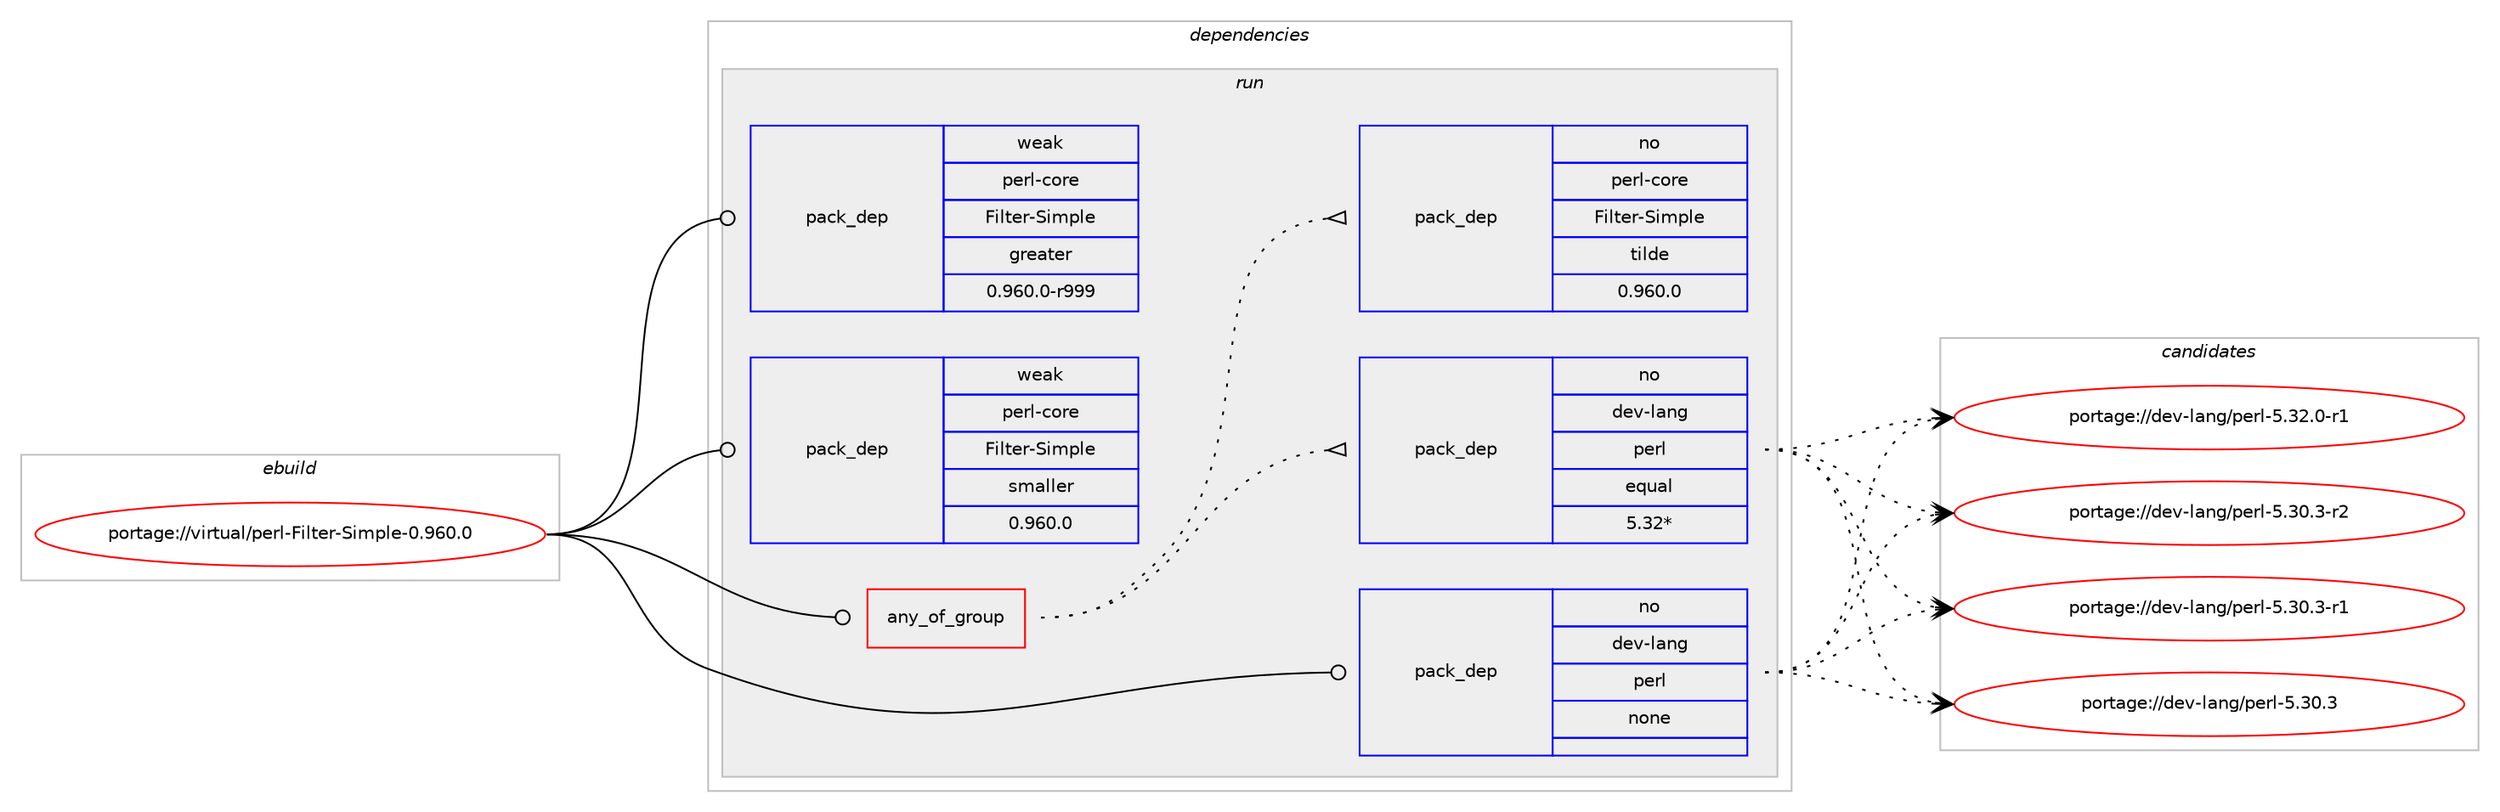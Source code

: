 digraph prolog {

# *************
# Graph options
# *************

newrank=true;
concentrate=true;
compound=true;
graph [rankdir=LR,fontname=Helvetica,fontsize=10,ranksep=1.5];#, ranksep=2.5, nodesep=0.2];
edge  [arrowhead=vee];
node  [fontname=Helvetica,fontsize=10];

# **********
# The ebuild
# **********

subgraph cluster_leftcol {
color=gray;
rank=same;
label=<<i>ebuild</i>>;
id [label="portage://virtual/perl-Filter-Simple-0.960.0", color=red, width=4, href="../virtual/perl-Filter-Simple-0.960.0.svg"];
}

# ****************
# The dependencies
# ****************

subgraph cluster_midcol {
color=gray;
label=<<i>dependencies</i>>;
subgraph cluster_compile {
fillcolor="#eeeeee";
style=filled;
label=<<i>compile</i>>;
}
subgraph cluster_compileandrun {
fillcolor="#eeeeee";
style=filled;
label=<<i>compile and run</i>>;
}
subgraph cluster_run {
fillcolor="#eeeeee";
style=filled;
label=<<i>run</i>>;
subgraph any79 {
dependency2091 [label=<<TABLE BORDER="0" CELLBORDER="1" CELLSPACING="0" CELLPADDING="4"><TR><TD CELLPADDING="10">any_of_group</TD></TR></TABLE>>, shape=none, color=red];subgraph pack1712 {
dependency2092 [label=<<TABLE BORDER="0" CELLBORDER="1" CELLSPACING="0" CELLPADDING="4" WIDTH="220"><TR><TD ROWSPAN="6" CELLPADDING="30">pack_dep</TD></TR><TR><TD WIDTH="110">no</TD></TR><TR><TD>dev-lang</TD></TR><TR><TD>perl</TD></TR><TR><TD>equal</TD></TR><TR><TD>5.32*</TD></TR></TABLE>>, shape=none, color=blue];
}
dependency2091:e -> dependency2092:w [weight=20,style="dotted",arrowhead="oinv"];
subgraph pack1713 {
dependency2093 [label=<<TABLE BORDER="0" CELLBORDER="1" CELLSPACING="0" CELLPADDING="4" WIDTH="220"><TR><TD ROWSPAN="6" CELLPADDING="30">pack_dep</TD></TR><TR><TD WIDTH="110">no</TD></TR><TR><TD>perl-core</TD></TR><TR><TD>Filter-Simple</TD></TR><TR><TD>tilde</TD></TR><TR><TD>0.960.0</TD></TR></TABLE>>, shape=none, color=blue];
}
dependency2091:e -> dependency2093:w [weight=20,style="dotted",arrowhead="oinv"];
}
id:e -> dependency2091:w [weight=20,style="solid",arrowhead="odot"];
subgraph pack1714 {
dependency2094 [label=<<TABLE BORDER="0" CELLBORDER="1" CELLSPACING="0" CELLPADDING="4" WIDTH="220"><TR><TD ROWSPAN="6" CELLPADDING="30">pack_dep</TD></TR><TR><TD WIDTH="110">no</TD></TR><TR><TD>dev-lang</TD></TR><TR><TD>perl</TD></TR><TR><TD>none</TD></TR><TR><TD></TD></TR></TABLE>>, shape=none, color=blue];
}
id:e -> dependency2094:w [weight=20,style="solid",arrowhead="odot"];
subgraph pack1715 {
dependency2095 [label=<<TABLE BORDER="0" CELLBORDER="1" CELLSPACING="0" CELLPADDING="4" WIDTH="220"><TR><TD ROWSPAN="6" CELLPADDING="30">pack_dep</TD></TR><TR><TD WIDTH="110">weak</TD></TR><TR><TD>perl-core</TD></TR><TR><TD>Filter-Simple</TD></TR><TR><TD>greater</TD></TR><TR><TD>0.960.0-r999</TD></TR></TABLE>>, shape=none, color=blue];
}
id:e -> dependency2095:w [weight=20,style="solid",arrowhead="odot"];
subgraph pack1716 {
dependency2096 [label=<<TABLE BORDER="0" CELLBORDER="1" CELLSPACING="0" CELLPADDING="4" WIDTH="220"><TR><TD ROWSPAN="6" CELLPADDING="30">pack_dep</TD></TR><TR><TD WIDTH="110">weak</TD></TR><TR><TD>perl-core</TD></TR><TR><TD>Filter-Simple</TD></TR><TR><TD>smaller</TD></TR><TR><TD>0.960.0</TD></TR></TABLE>>, shape=none, color=blue];
}
id:e -> dependency2096:w [weight=20,style="solid",arrowhead="odot"];
}
}

# **************
# The candidates
# **************

subgraph cluster_choices {
rank=same;
color=gray;
label=<<i>candidates</i>>;

subgraph choice1712 {
color=black;
nodesep=1;
choice100101118451089711010347112101114108455346515046484511449 [label="portage://dev-lang/perl-5.32.0-r1", color=red, width=4,href="../dev-lang/perl-5.32.0-r1.svg"];
choice100101118451089711010347112101114108455346514846514511450 [label="portage://dev-lang/perl-5.30.3-r2", color=red, width=4,href="../dev-lang/perl-5.30.3-r2.svg"];
choice100101118451089711010347112101114108455346514846514511449 [label="portage://dev-lang/perl-5.30.3-r1", color=red, width=4,href="../dev-lang/perl-5.30.3-r1.svg"];
choice10010111845108971101034711210111410845534651484651 [label="portage://dev-lang/perl-5.30.3", color=red, width=4,href="../dev-lang/perl-5.30.3.svg"];
dependency2092:e -> choice100101118451089711010347112101114108455346515046484511449:w [style=dotted,weight="100"];
dependency2092:e -> choice100101118451089711010347112101114108455346514846514511450:w [style=dotted,weight="100"];
dependency2092:e -> choice100101118451089711010347112101114108455346514846514511449:w [style=dotted,weight="100"];
dependency2092:e -> choice10010111845108971101034711210111410845534651484651:w [style=dotted,weight="100"];
}
subgraph choice1713 {
color=black;
nodesep=1;
}
subgraph choice1714 {
color=black;
nodesep=1;
choice100101118451089711010347112101114108455346515046484511449 [label="portage://dev-lang/perl-5.32.0-r1", color=red, width=4,href="../dev-lang/perl-5.32.0-r1.svg"];
choice100101118451089711010347112101114108455346514846514511450 [label="portage://dev-lang/perl-5.30.3-r2", color=red, width=4,href="../dev-lang/perl-5.30.3-r2.svg"];
choice100101118451089711010347112101114108455346514846514511449 [label="portage://dev-lang/perl-5.30.3-r1", color=red, width=4,href="../dev-lang/perl-5.30.3-r1.svg"];
choice10010111845108971101034711210111410845534651484651 [label="portage://dev-lang/perl-5.30.3", color=red, width=4,href="../dev-lang/perl-5.30.3.svg"];
dependency2094:e -> choice100101118451089711010347112101114108455346515046484511449:w [style=dotted,weight="100"];
dependency2094:e -> choice100101118451089711010347112101114108455346514846514511450:w [style=dotted,weight="100"];
dependency2094:e -> choice100101118451089711010347112101114108455346514846514511449:w [style=dotted,weight="100"];
dependency2094:e -> choice10010111845108971101034711210111410845534651484651:w [style=dotted,weight="100"];
}
subgraph choice1715 {
color=black;
nodesep=1;
}
subgraph choice1716 {
color=black;
nodesep=1;
}
}

}
